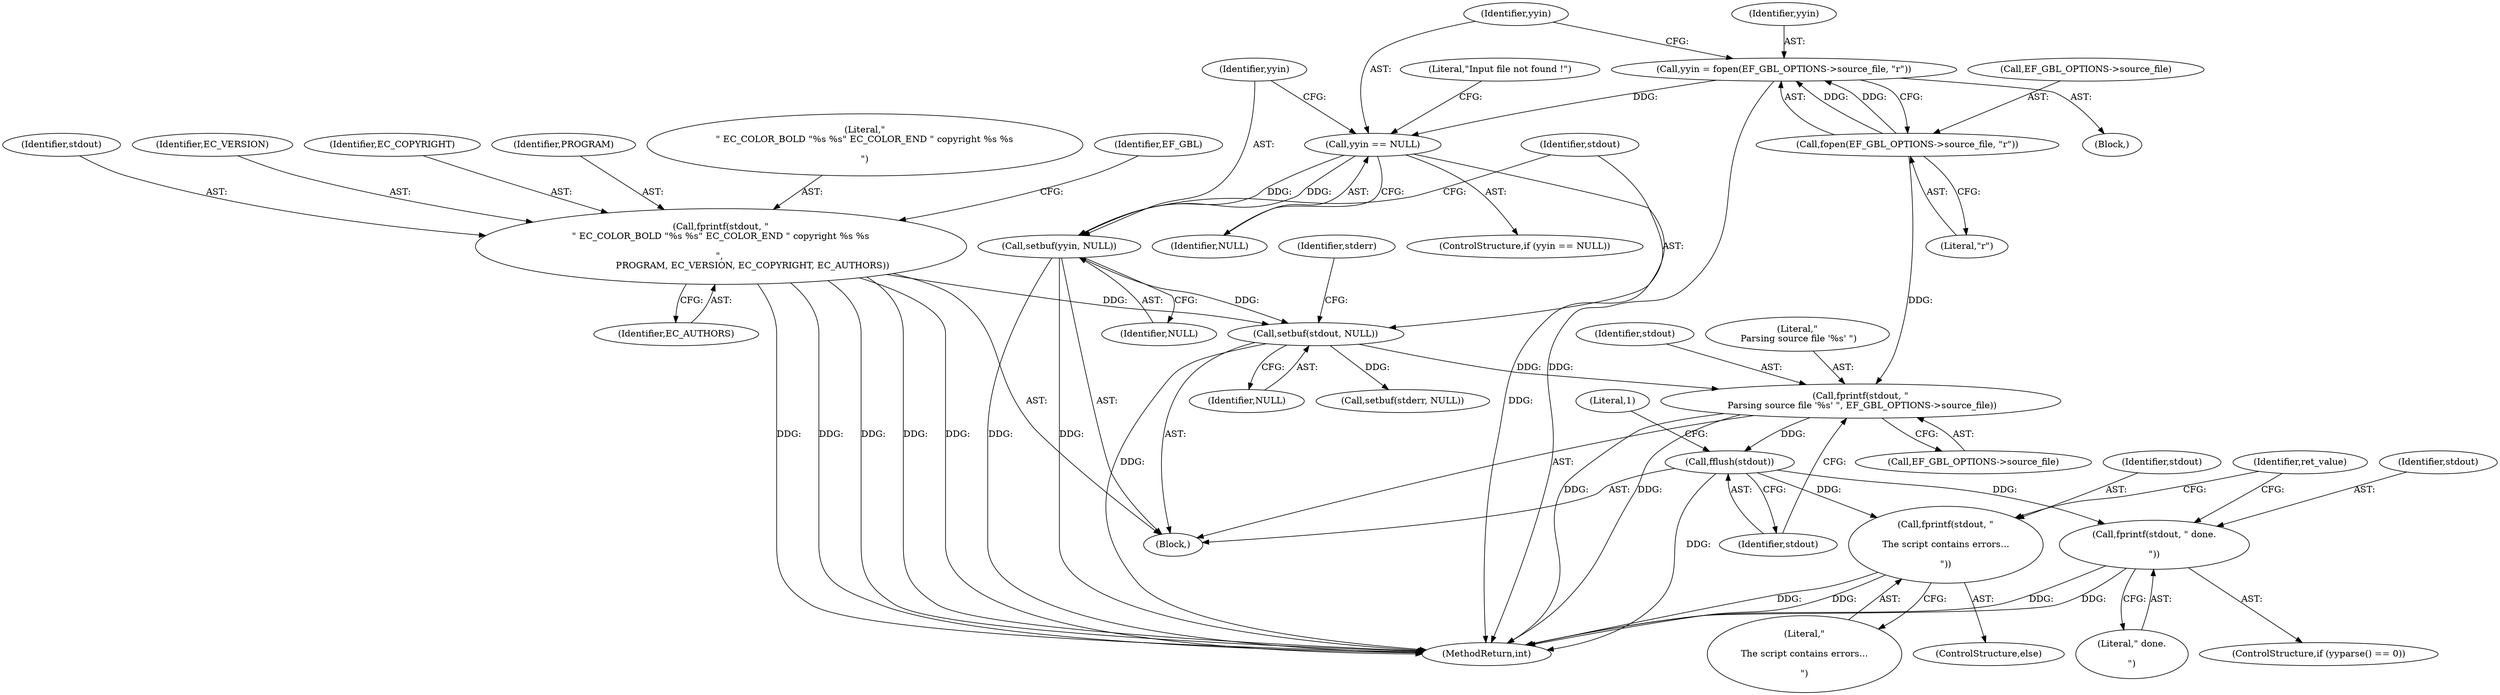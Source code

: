 digraph "0_ettercap_626dc56686f15f2dda13c48f78c2a666cb6d8506_0@API" {
"1000170" [label="(Call,fprintf(stdout, \"\n Parsing source file \'%s\' \", EF_GBL_OPTIONS->source_file))"];
"1000162" [label="(Call,setbuf(stdout, NULL))"];
"1000122" [label="(Call,fprintf(stdout, \"\n\" EC_COLOR_BOLD \"%s %s\" EC_COLOR_END \" copyright %s %s\n\n\", \n                      PROGRAM, EC_VERSION, EC_COPYRIGHT, EC_AUTHORS))"];
"1000159" [label="(Call,setbuf(yyin, NULL))"];
"1000150" [label="(Call,yyin == NULL)"];
"1000142" [label="(Call,yyin = fopen(EF_GBL_OPTIONS->source_file, \"r\"))"];
"1000144" [label="(Call,fopen(EF_GBL_OPTIONS->source_file, \"r\"))"];
"1000176" [label="(Call,fflush(stdout))"];
"1000185" [label="(Call,fprintf(stdout, \" done.\n\n\"))"];
"1000189" [label="(Call,fprintf(stdout, \"\n\nThe script contains errors...\n\n\"))"];
"1000159" [label="(Call,setbuf(yyin, NULL))"];
"1000128" [label="(Identifier,EC_AUTHORS)"];
"1000170" [label="(Call,fprintf(stdout, \"\n Parsing source file \'%s\' \", EF_GBL_OPTIONS->source_file))"];
"1000177" [label="(Identifier,stdout)"];
"1000113" [label="(Block,)"];
"1000166" [label="(Identifier,stderr)"];
"1000162" [label="(Call,setbuf(stdout, NULL))"];
"1000142" [label="(Call,yyin = fopen(EF_GBL_OPTIONS->source_file, \"r\"))"];
"1000186" [label="(Identifier,stdout)"];
"1000163" [label="(Identifier,stdout)"];
"1000151" [label="(Identifier,yyin)"];
"1000181" [label="(ControlStructure,if (yyparse() == 0))"];
"1000189" [label="(Call,fprintf(stdout, \"\n\nThe script contains errors...\n\n\"))"];
"1000172" [label="(Literal,\"\n Parsing source file \'%s\' \")"];
"1000124" [label="(Literal,\"\n\" EC_COLOR_BOLD \"%s %s\" EC_COLOR_END \" copyright %s %s\n\n\")"];
"1000131" [label="(Identifier,EF_GBL)"];
"1000123" [label="(Identifier,stdout)"];
"1000122" [label="(Call,fprintf(stdout, \"\n\" EC_COLOR_BOLD \"%s %s\" EC_COLOR_END \" copyright %s %s\n\n\", \n                      PROGRAM, EC_VERSION, EC_COPYRIGHT, EC_AUTHORS))"];
"1000179" [label="(Literal,1)"];
"1000187" [label="(Literal,\" done.\n\n\")"];
"1000126" [label="(Identifier,EC_VERSION)"];
"1000160" [label="(Identifier,yyin)"];
"1000164" [label="(Identifier,NULL)"];
"1000191" [label="(Literal,\"\n\nThe script contains errors...\n\n\")"];
"1000219" [label="(MethodReturn,int)"];
"1000154" [label="(Literal,\"Input file not found !\")"];
"1000127" [label="(Identifier,EC_COPYRIGHT)"];
"1000161" [label="(Identifier,NULL)"];
"1000141" [label="(Block,)"];
"1000190" [label="(Identifier,stdout)"];
"1000152" [label="(Identifier,NULL)"];
"1000176" [label="(Call,fflush(stdout))"];
"1000193" [label="(Identifier,ret_value)"];
"1000149" [label="(ControlStructure,if (yyin == NULL))"];
"1000165" [label="(Call,setbuf(stderr, NULL))"];
"1000145" [label="(Call,EF_GBL_OPTIONS->source_file)"];
"1000188" [label="(ControlStructure,else)"];
"1000143" [label="(Identifier,yyin)"];
"1000144" [label="(Call,fopen(EF_GBL_OPTIONS->source_file, \"r\"))"];
"1000150" [label="(Call,yyin == NULL)"];
"1000125" [label="(Identifier,PROGRAM)"];
"1000148" [label="(Literal,\"r\")"];
"1000185" [label="(Call,fprintf(stdout, \" done.\n\n\"))"];
"1000173" [label="(Call,EF_GBL_OPTIONS->source_file)"];
"1000171" [label="(Identifier,stdout)"];
"1000170" -> "1000113"  [label="AST: "];
"1000170" -> "1000173"  [label="CFG: "];
"1000171" -> "1000170"  [label="AST: "];
"1000172" -> "1000170"  [label="AST: "];
"1000173" -> "1000170"  [label="AST: "];
"1000177" -> "1000170"  [label="CFG: "];
"1000170" -> "1000219"  [label="DDG: "];
"1000170" -> "1000219"  [label="DDG: "];
"1000162" -> "1000170"  [label="DDG: "];
"1000144" -> "1000170"  [label="DDG: "];
"1000170" -> "1000176"  [label="DDG: "];
"1000162" -> "1000113"  [label="AST: "];
"1000162" -> "1000164"  [label="CFG: "];
"1000163" -> "1000162"  [label="AST: "];
"1000164" -> "1000162"  [label="AST: "];
"1000166" -> "1000162"  [label="CFG: "];
"1000162" -> "1000219"  [label="DDG: "];
"1000122" -> "1000162"  [label="DDG: "];
"1000159" -> "1000162"  [label="DDG: "];
"1000162" -> "1000165"  [label="DDG: "];
"1000122" -> "1000113"  [label="AST: "];
"1000122" -> "1000128"  [label="CFG: "];
"1000123" -> "1000122"  [label="AST: "];
"1000124" -> "1000122"  [label="AST: "];
"1000125" -> "1000122"  [label="AST: "];
"1000126" -> "1000122"  [label="AST: "];
"1000127" -> "1000122"  [label="AST: "];
"1000128" -> "1000122"  [label="AST: "];
"1000131" -> "1000122"  [label="CFG: "];
"1000122" -> "1000219"  [label="DDG: "];
"1000122" -> "1000219"  [label="DDG: "];
"1000122" -> "1000219"  [label="DDG: "];
"1000122" -> "1000219"  [label="DDG: "];
"1000122" -> "1000219"  [label="DDG: "];
"1000159" -> "1000113"  [label="AST: "];
"1000159" -> "1000161"  [label="CFG: "];
"1000160" -> "1000159"  [label="AST: "];
"1000161" -> "1000159"  [label="AST: "];
"1000163" -> "1000159"  [label="CFG: "];
"1000159" -> "1000219"  [label="DDG: "];
"1000159" -> "1000219"  [label="DDG: "];
"1000150" -> "1000159"  [label="DDG: "];
"1000150" -> "1000159"  [label="DDG: "];
"1000150" -> "1000149"  [label="AST: "];
"1000150" -> "1000152"  [label="CFG: "];
"1000151" -> "1000150"  [label="AST: "];
"1000152" -> "1000150"  [label="AST: "];
"1000154" -> "1000150"  [label="CFG: "];
"1000160" -> "1000150"  [label="CFG: "];
"1000150" -> "1000219"  [label="DDG: "];
"1000142" -> "1000150"  [label="DDG: "];
"1000142" -> "1000141"  [label="AST: "];
"1000142" -> "1000144"  [label="CFG: "];
"1000143" -> "1000142"  [label="AST: "];
"1000144" -> "1000142"  [label="AST: "];
"1000151" -> "1000142"  [label="CFG: "];
"1000142" -> "1000219"  [label="DDG: "];
"1000144" -> "1000142"  [label="DDG: "];
"1000144" -> "1000142"  [label="DDG: "];
"1000144" -> "1000148"  [label="CFG: "];
"1000145" -> "1000144"  [label="AST: "];
"1000148" -> "1000144"  [label="AST: "];
"1000176" -> "1000113"  [label="AST: "];
"1000176" -> "1000177"  [label="CFG: "];
"1000177" -> "1000176"  [label="AST: "];
"1000179" -> "1000176"  [label="CFG: "];
"1000176" -> "1000219"  [label="DDG: "];
"1000176" -> "1000185"  [label="DDG: "];
"1000176" -> "1000189"  [label="DDG: "];
"1000185" -> "1000181"  [label="AST: "];
"1000185" -> "1000187"  [label="CFG: "];
"1000186" -> "1000185"  [label="AST: "];
"1000187" -> "1000185"  [label="AST: "];
"1000193" -> "1000185"  [label="CFG: "];
"1000185" -> "1000219"  [label="DDG: "];
"1000185" -> "1000219"  [label="DDG: "];
"1000189" -> "1000188"  [label="AST: "];
"1000189" -> "1000191"  [label="CFG: "];
"1000190" -> "1000189"  [label="AST: "];
"1000191" -> "1000189"  [label="AST: "];
"1000193" -> "1000189"  [label="CFG: "];
"1000189" -> "1000219"  [label="DDG: "];
"1000189" -> "1000219"  [label="DDG: "];
}
